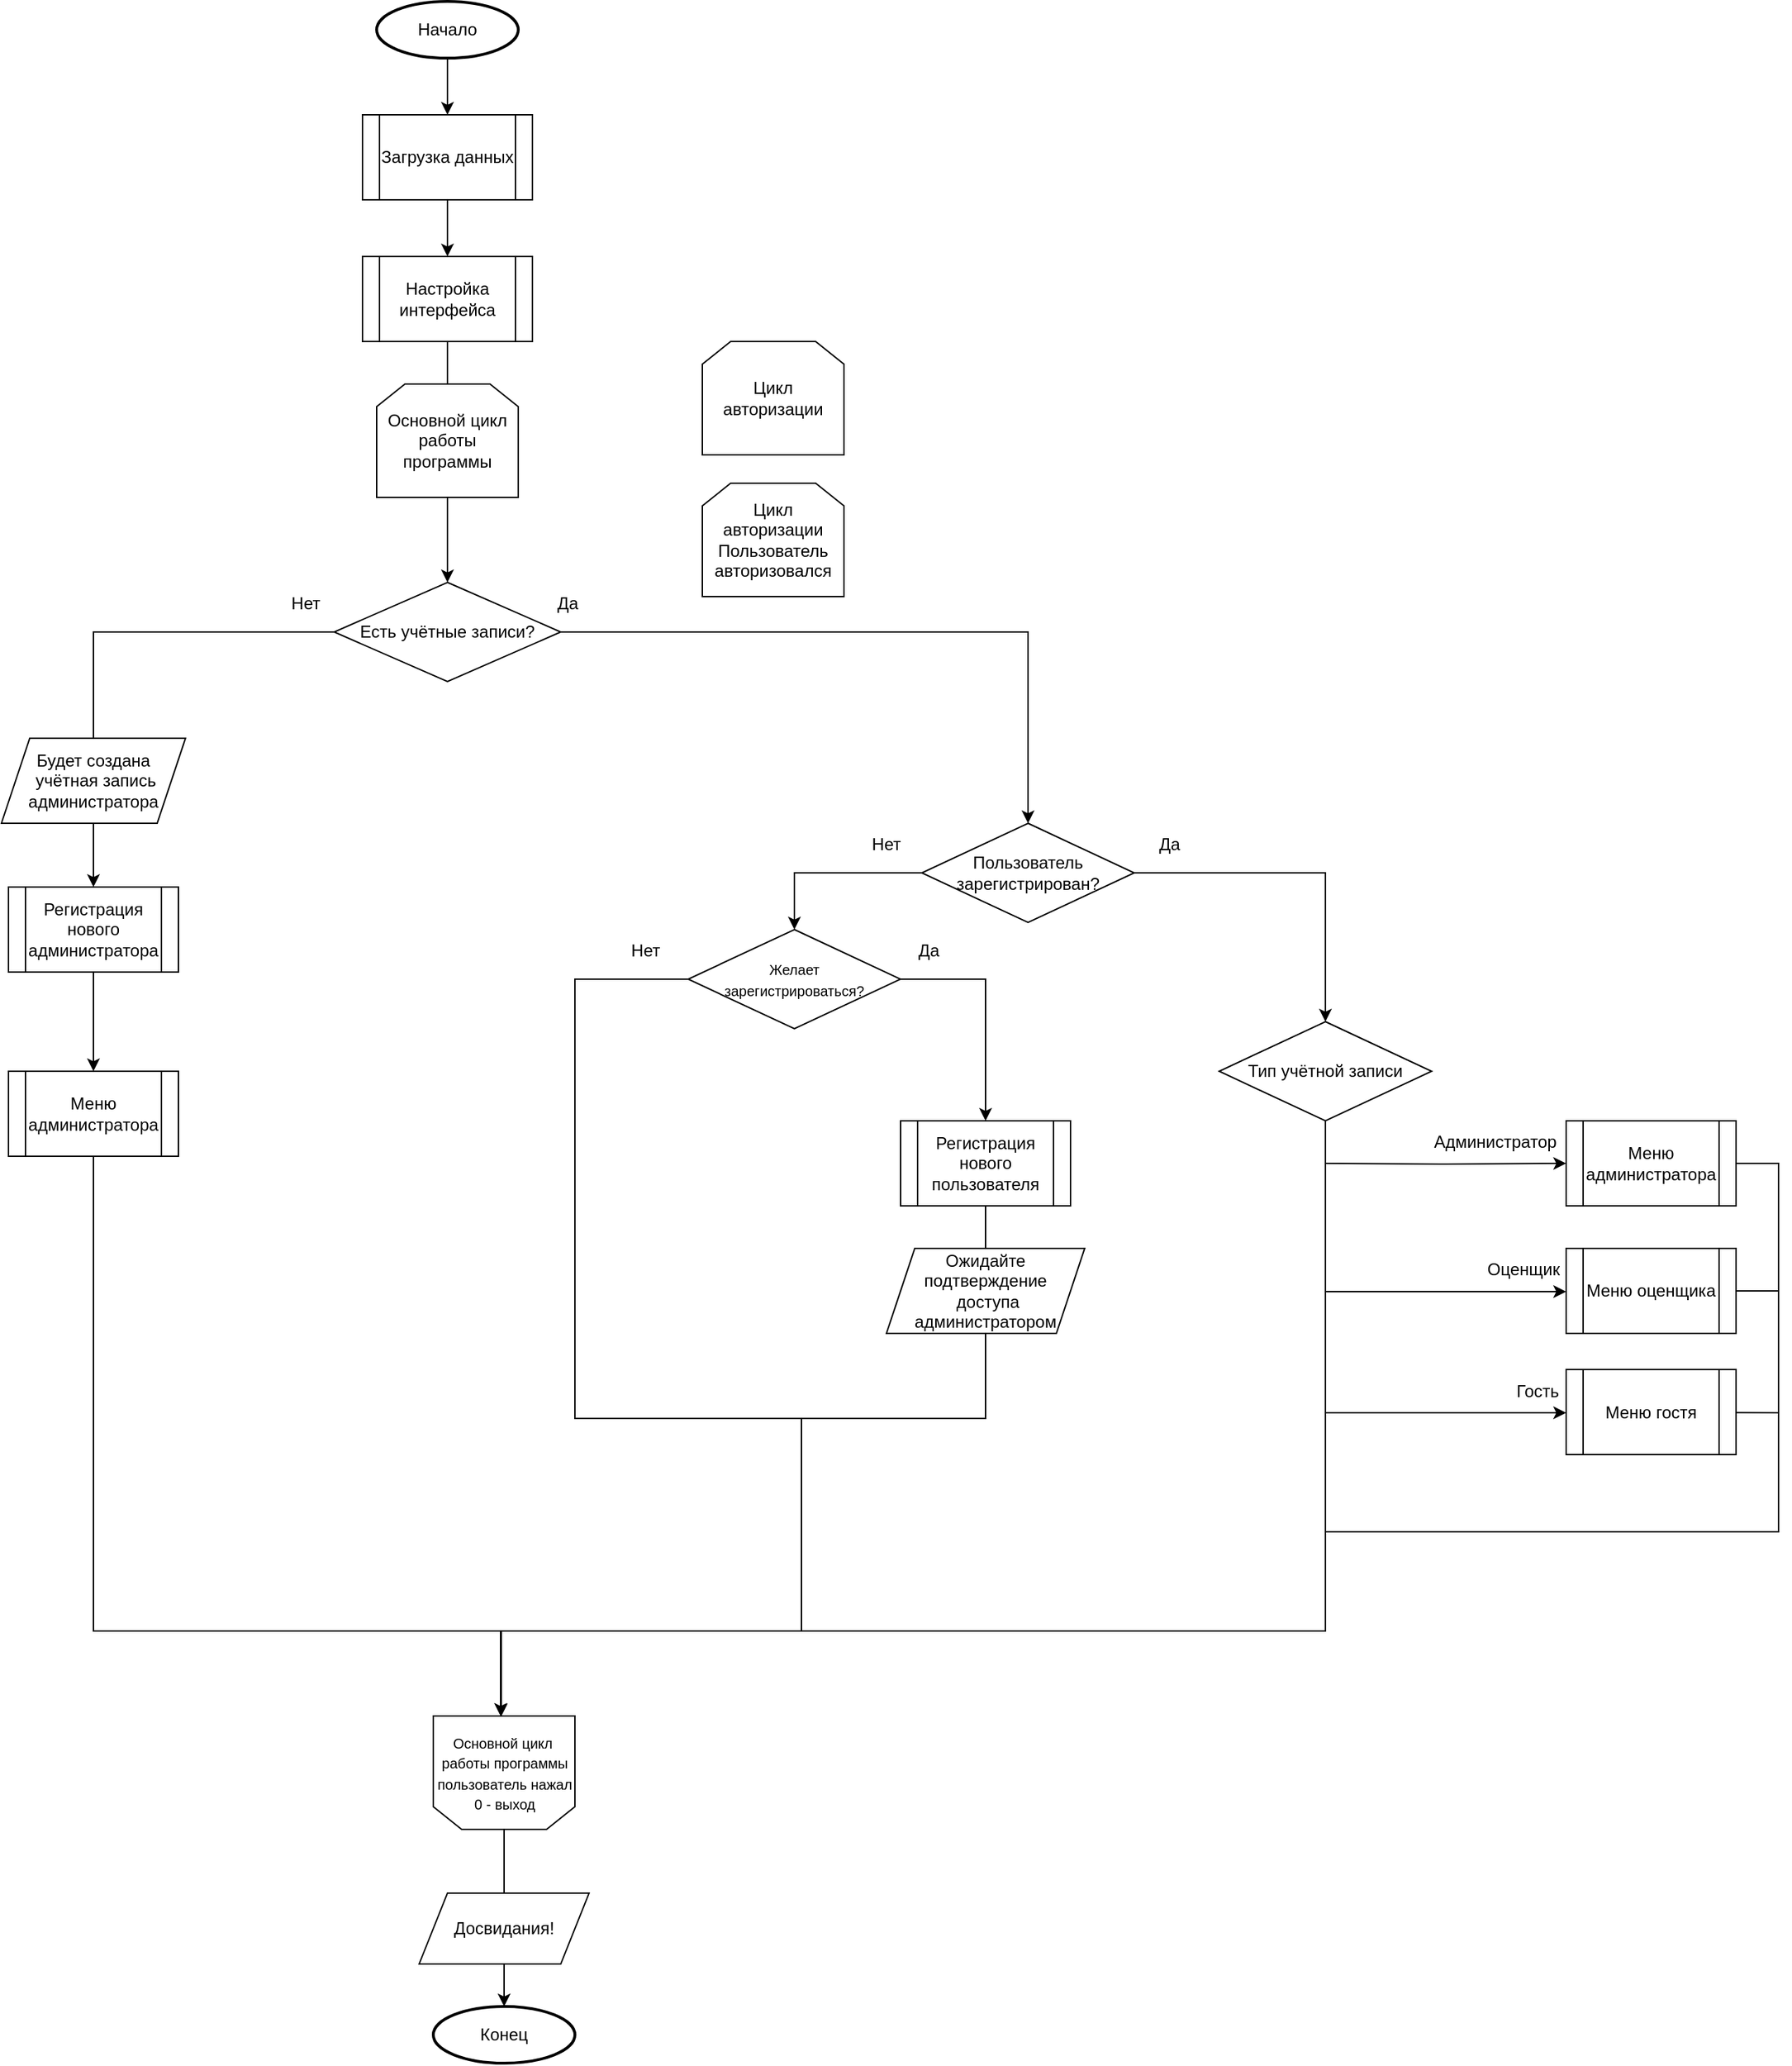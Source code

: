 <mxfile version="25.0.2">
  <diagram name="Страница — 1" id="rLqsgvN2uaHJrymROM_K">
    <mxGraphModel dx="2442" dy="2346" grid="1" gridSize="10" guides="1" tooltips="1" connect="1" arrows="1" fold="1" page="1" pageScale="1" pageWidth="827" pageHeight="1169" math="0" shadow="0">
      <root>
        <mxCell id="0" />
        <mxCell id="1" parent="0" />
        <mxCell id="KRjHqMKGUdnukUp_X4yP-3" style="edgeStyle=orthogonalEdgeStyle;rounded=0;orthogonalLoop=1;jettySize=auto;html=1;" parent="1" source="KRjHqMKGUdnukUp_X4yP-1" target="KRjHqMKGUdnukUp_X4yP-2" edge="1">
          <mxGeometry relative="1" as="geometry" />
        </mxCell>
        <mxCell id="KRjHqMKGUdnukUp_X4yP-1" value="Начало" style="strokeWidth=2;html=1;shape=mxgraph.flowchart.start_1;whiteSpace=wrap;" parent="1" vertex="1">
          <mxGeometry x="-180" y="-320" width="100" height="40" as="geometry" />
        </mxCell>
        <mxCell id="KRjHqMKGUdnukUp_X4yP-5" style="edgeStyle=orthogonalEdgeStyle;rounded=0;orthogonalLoop=1;jettySize=auto;html=1;" parent="1" source="KRjHqMKGUdnukUp_X4yP-2" target="KRjHqMKGUdnukUp_X4yP-4" edge="1">
          <mxGeometry relative="1" as="geometry" />
        </mxCell>
        <mxCell id="KRjHqMKGUdnukUp_X4yP-2" value="Загрузка данных" style="shape=process;whiteSpace=wrap;html=1;backgroundOutline=1;" parent="1" vertex="1">
          <mxGeometry x="-190" y="-240" width="120" height="60" as="geometry" />
        </mxCell>
        <mxCell id="KRjHqMKGUdnukUp_X4yP-8" style="edgeStyle=orthogonalEdgeStyle;rounded=0;orthogonalLoop=1;jettySize=auto;html=1;exitX=1;exitY=0.5;exitDx=0;exitDy=0;" parent="1" source="x1a0w9kKRM3LNJe3z9QL-3" target="KRjHqMKGUdnukUp_X4yP-7" edge="1">
          <mxGeometry relative="1" as="geometry" />
        </mxCell>
        <mxCell id="KRjHqMKGUdnukUp_X4yP-4" value="Настройка интерфейса" style="shape=process;whiteSpace=wrap;html=1;backgroundOutline=1;" parent="1" vertex="1">
          <mxGeometry x="-190" y="-140" width="120" height="60" as="geometry" />
        </mxCell>
        <mxCell id="KRjHqMKGUdnukUp_X4yP-17" style="edgeStyle=orthogonalEdgeStyle;rounded=0;orthogonalLoop=1;jettySize=auto;html=1;" parent="1" target="KRjHqMKGUdnukUp_X4yP-13" edge="1">
          <mxGeometry relative="1" as="geometry">
            <mxPoint x="490" y="500" as="sourcePoint" />
          </mxGeometry>
        </mxCell>
        <mxCell id="KRjHqMKGUdnukUp_X4yP-7" value="Тип учётной записи" style="rhombus;whiteSpace=wrap;html=1;" parent="1" vertex="1">
          <mxGeometry x="415" y="400" width="150" height="70" as="geometry" />
        </mxCell>
        <mxCell id="KRjHqMKGUdnukUp_X4yP-18" style="edgeStyle=orthogonalEdgeStyle;rounded=0;orthogonalLoop=1;jettySize=auto;html=1;" parent="1" target="KRjHqMKGUdnukUp_X4yP-14" edge="1">
          <mxGeometry relative="1" as="geometry">
            <mxPoint x="490" y="590.5" as="sourcePoint" />
            <Array as="points">
              <mxPoint x="540" y="590.5" />
              <mxPoint x="540" y="590.5" />
            </Array>
          </mxGeometry>
        </mxCell>
        <mxCell id="KRjHqMKGUdnukUp_X4yP-19" style="edgeStyle=orthogonalEdgeStyle;rounded=0;orthogonalLoop=1;jettySize=auto;html=1;" parent="1" target="KRjHqMKGUdnukUp_X4yP-16" edge="1">
          <mxGeometry relative="1" as="geometry">
            <mxPoint x="490" y="705.5" as="sourcePoint" />
            <Array as="points">
              <mxPoint x="490" y="676" />
            </Array>
          </mxGeometry>
        </mxCell>
        <mxCell id="x1a0w9kKRM3LNJe3z9QL-34" style="edgeStyle=orthogonalEdgeStyle;rounded=0;orthogonalLoop=1;jettySize=auto;html=1;endArrow=none;endFill=0;exitX=0.5;exitY=1;exitDx=0;exitDy=0;" parent="1" source="KRjHqMKGUdnukUp_X4yP-7" edge="1">
          <mxGeometry relative="1" as="geometry">
            <mxPoint x="490" y="780" as="targetPoint" />
            <mxPoint x="490" y="700" as="sourcePoint" />
          </mxGeometry>
        </mxCell>
        <mxCell id="KRjHqMKGUdnukUp_X4yP-30" style="edgeStyle=orthogonalEdgeStyle;rounded=0;orthogonalLoop=1;jettySize=auto;html=1;" parent="1" source="KRjHqMKGUdnukUp_X4yP-13" edge="1">
          <mxGeometry relative="1" as="geometry">
            <Array as="points">
              <mxPoint x="810" y="500" />
              <mxPoint x="810" y="760" />
              <mxPoint x="490" y="760" />
              <mxPoint x="490" y="830" />
              <mxPoint x="-92" y="830" />
            </Array>
            <mxPoint x="-92" y="890.258" as="targetPoint" />
          </mxGeometry>
        </mxCell>
        <mxCell id="KRjHqMKGUdnukUp_X4yP-13" value="Меню администратора" style="shape=process;whiteSpace=wrap;html=1;backgroundOutline=1;" parent="1" vertex="1">
          <mxGeometry x="660" y="470" width="120" height="60" as="geometry" />
        </mxCell>
        <mxCell id="KRjHqMKGUdnukUp_X4yP-31" style="edgeStyle=orthogonalEdgeStyle;rounded=0;orthogonalLoop=1;jettySize=auto;html=1;endArrow=none;endFill=0;" parent="1" source="KRjHqMKGUdnukUp_X4yP-14" edge="1">
          <mxGeometry relative="1" as="geometry">
            <Array as="points">
              <mxPoint x="810" y="590" />
              <mxPoint x="810" y="760" />
              <mxPoint x="490" y="760" />
              <mxPoint x="490" y="830" />
              <mxPoint x="-92" y="830" />
            </Array>
            <mxPoint x="-92" y="890.258" as="targetPoint" />
          </mxGeometry>
        </mxCell>
        <mxCell id="KRjHqMKGUdnukUp_X4yP-14" value="Меню оценщика" style="shape=process;whiteSpace=wrap;html=1;backgroundOutline=1;" parent="1" vertex="1">
          <mxGeometry x="660" y="560" width="120" height="60" as="geometry" />
        </mxCell>
        <mxCell id="KRjHqMKGUdnukUp_X4yP-16" value="Меню гостя" style="shape=process;whiteSpace=wrap;html=1;backgroundOutline=1;" parent="1" vertex="1">
          <mxGeometry x="660" y="645.5" width="120" height="60" as="geometry" />
        </mxCell>
        <mxCell id="KRjHqMKGUdnukUp_X4yP-20" value="Администратор" style="text;html=1;align=center;verticalAlign=middle;whiteSpace=wrap;rounded=0;" parent="1" vertex="1">
          <mxGeometry x="580" y="470" width="60" height="30" as="geometry" />
        </mxCell>
        <mxCell id="KRjHqMKGUdnukUp_X4yP-21" value="Оценщик" style="text;html=1;align=center;verticalAlign=middle;whiteSpace=wrap;rounded=0;" parent="1" vertex="1">
          <mxGeometry x="600" y="560" width="60" height="30" as="geometry" />
        </mxCell>
        <mxCell id="KRjHqMKGUdnukUp_X4yP-22" value="Гость" style="text;html=1;align=center;verticalAlign=middle;whiteSpace=wrap;rounded=0;" parent="1" vertex="1">
          <mxGeometry x="610" y="645.5" width="60" height="30" as="geometry" />
        </mxCell>
        <mxCell id="KRjHqMKGUdnukUp_X4yP-37" style="edgeStyle=orthogonalEdgeStyle;rounded=0;orthogonalLoop=1;jettySize=auto;html=1;" parent="1" target="KRjHqMKGUdnukUp_X4yP-36" edge="1">
          <mxGeometry relative="1" as="geometry">
            <Array as="points">
              <mxPoint x="67.5" y="930" />
            </Array>
            <mxPoint x="-15.0" y="930" as="sourcePoint" />
          </mxGeometry>
        </mxCell>
        <mxCell id="KRjHqMKGUdnukUp_X4yP-40" style="edgeStyle=orthogonalEdgeStyle;rounded=0;orthogonalLoop=1;jettySize=auto;html=1;" parent="1" source="KRjHqMKGUdnukUp_X4yP-45" target="KRjHqMKGUdnukUp_X4yP-39" edge="1">
          <mxGeometry relative="1" as="geometry">
            <Array as="points">
              <mxPoint x="-90" y="970" />
            </Array>
          </mxGeometry>
        </mxCell>
        <mxCell id="KRjHqMKGUdnukUp_X4yP-39" value="Конец" style="strokeWidth=2;html=1;shape=mxgraph.flowchart.start_1;whiteSpace=wrap;" parent="1" vertex="1">
          <mxGeometry x="-140" y="1095" width="100" height="40" as="geometry" />
        </mxCell>
        <mxCell id="KRjHqMKGUdnukUp_X4yP-45" value="Досвидания!" style="shape=parallelogram;perimeter=parallelogramPerimeter;whiteSpace=wrap;html=1;fixedSize=1;" parent="1" vertex="1">
          <mxGeometry x="-150" y="1015" width="120" height="50" as="geometry" />
        </mxCell>
        <mxCell id="x1a0w9kKRM3LNJe3z9QL-4" value="" style="edgeStyle=orthogonalEdgeStyle;rounded=0;orthogonalLoop=1;jettySize=auto;html=1;" parent="1" source="KRjHqMKGUdnukUp_X4yP-4" target="x1a0w9kKRM3LNJe3z9QL-22" edge="1">
          <mxGeometry relative="1" as="geometry">
            <mxPoint x="280" y="230" as="sourcePoint" />
            <mxPoint x="280" y="400" as="targetPoint" />
          </mxGeometry>
        </mxCell>
        <mxCell id="x1a0w9kKRM3LNJe3z9QL-10" style="edgeStyle=orthogonalEdgeStyle;rounded=0;orthogonalLoop=1;jettySize=auto;html=1;" parent="1" source="x1a0w9kKRM3LNJe3z9QL-3" target="x1a0w9kKRM3LNJe3z9QL-7" edge="1">
          <mxGeometry relative="1" as="geometry" />
        </mxCell>
        <mxCell id="x1a0w9kKRM3LNJe3z9QL-3" value="Пользователь зарегистрирован?" style="rhombus;whiteSpace=wrap;html=1;" parent="1" vertex="1">
          <mxGeometry x="205" y="260" width="150" height="70" as="geometry" />
        </mxCell>
        <mxCell id="x1a0w9kKRM3LNJe3z9QL-5" value="Да" style="text;html=1;align=center;verticalAlign=middle;whiteSpace=wrap;rounded=0;" parent="1" vertex="1">
          <mxGeometry x="350" y="260" width="60" height="30" as="geometry" />
        </mxCell>
        <mxCell id="x1a0w9kKRM3LNJe3z9QL-6" value="Нет" style="text;html=1;align=center;verticalAlign=middle;whiteSpace=wrap;rounded=0;" parent="1" vertex="1">
          <mxGeometry x="150" y="260" width="60" height="30" as="geometry" />
        </mxCell>
        <mxCell id="x1a0w9kKRM3LNJe3z9QL-14" style="edgeStyle=orthogonalEdgeStyle;rounded=0;orthogonalLoop=1;jettySize=auto;html=1;" parent="1" source="x1a0w9kKRM3LNJe3z9QL-7" target="x1a0w9kKRM3LNJe3z9QL-13" edge="1">
          <mxGeometry relative="1" as="geometry">
            <Array as="points">
              <mxPoint x="250" y="370" />
            </Array>
          </mxGeometry>
        </mxCell>
        <mxCell id="x1a0w9kKRM3LNJe3z9QL-33" style="edgeStyle=orthogonalEdgeStyle;rounded=0;orthogonalLoop=1;jettySize=auto;html=1;endArrow=none;endFill=0;" parent="1" source="x1a0w9kKRM3LNJe3z9QL-7" edge="1">
          <mxGeometry relative="1" as="geometry">
            <mxPoint x="120" y="830" as="targetPoint" />
            <Array as="points">
              <mxPoint x="-40" y="370" />
              <mxPoint x="-40" y="680" />
              <mxPoint x="120" y="680" />
            </Array>
          </mxGeometry>
        </mxCell>
        <mxCell id="x1a0w9kKRM3LNJe3z9QL-7" value="&lt;span style=&quot;font-size: 10px;&quot;&gt;Желает&lt;/span&gt;&lt;br&gt;&lt;div&gt;&lt;font style=&quot;font-size: 10px;&quot;&gt;зарегистрироваться?&lt;/font&gt;&lt;/div&gt;" style="rhombus;whiteSpace=wrap;html=1;" parent="1" vertex="1">
          <mxGeometry x="40" y="335" width="150" height="70" as="geometry" />
        </mxCell>
        <mxCell id="x1a0w9kKRM3LNJe3z9QL-11" value="Да" style="text;html=1;align=center;verticalAlign=middle;whiteSpace=wrap;rounded=0;" parent="1" vertex="1">
          <mxGeometry x="180" y="335" width="60" height="30" as="geometry" />
        </mxCell>
        <mxCell id="x1a0w9kKRM3LNJe3z9QL-12" value="Нет" style="text;html=1;align=center;verticalAlign=middle;whiteSpace=wrap;rounded=0;" parent="1" vertex="1">
          <mxGeometry x="-20" y="335" width="60" height="30" as="geometry" />
        </mxCell>
        <mxCell id="x1a0w9kKRM3LNJe3z9QL-17" style="edgeStyle=orthogonalEdgeStyle;rounded=0;orthogonalLoop=1;jettySize=auto;html=1;endArrow=none;endFill=0;" parent="1" source="x1a0w9kKRM3LNJe3z9QL-13" edge="1">
          <mxGeometry relative="1" as="geometry">
            <mxPoint x="120.0" y="760" as="targetPoint" />
            <Array as="points">
              <mxPoint x="250" y="680" />
              <mxPoint x="120" y="680" />
            </Array>
          </mxGeometry>
        </mxCell>
        <mxCell id="x1a0w9kKRM3LNJe3z9QL-13" value="Регистрация нового пользователя" style="shape=process;whiteSpace=wrap;html=1;backgroundOutline=1;" parent="1" vertex="1">
          <mxGeometry x="190" y="470" width="120" height="60" as="geometry" />
        </mxCell>
        <mxCell id="x1a0w9kKRM3LNJe3z9QL-19" value="Ожидайте подтверждение&lt;div&gt;&amp;nbsp;доступа администратором&lt;/div&gt;" style="shape=parallelogram;perimeter=parallelogramPerimeter;whiteSpace=wrap;html=1;fixedSize=1;" parent="1" vertex="1">
          <mxGeometry x="180" y="560" width="140" height="60" as="geometry" />
        </mxCell>
        <mxCell id="x1a0w9kKRM3LNJe3z9QL-23" style="edgeStyle=orthogonalEdgeStyle;rounded=0;orthogonalLoop=1;jettySize=auto;html=1;" parent="1" source="x1a0w9kKRM3LNJe3z9QL-22" target="x1a0w9kKRM3LNJe3z9QL-3" edge="1">
          <mxGeometry relative="1" as="geometry" />
        </mxCell>
        <mxCell id="x1a0w9kKRM3LNJe3z9QL-26" style="edgeStyle=orthogonalEdgeStyle;rounded=0;orthogonalLoop=1;jettySize=auto;html=1;" parent="1" source="x1a0w9kKRM3LNJe3z9QL-22" target="x1a0w9kKRM3LNJe3z9QL-25" edge="1">
          <mxGeometry relative="1" as="geometry" />
        </mxCell>
        <mxCell id="x1a0w9kKRM3LNJe3z9QL-22" value="Есть учётные записи?" style="rhombus;whiteSpace=wrap;html=1;" parent="1" vertex="1">
          <mxGeometry x="-210" y="90" width="160" height="70" as="geometry" />
        </mxCell>
        <mxCell id="x1a0w9kKRM3LNJe3z9QL-24" value="Да" style="text;html=1;align=center;verticalAlign=middle;whiteSpace=wrap;rounded=0;" parent="1" vertex="1">
          <mxGeometry x="-75" y="90" width="60" height="30" as="geometry" />
        </mxCell>
        <mxCell id="x1a0w9kKRM3LNJe3z9QL-30" style="edgeStyle=orthogonalEdgeStyle;rounded=0;orthogonalLoop=1;jettySize=auto;html=1;" parent="1" source="x1a0w9kKRM3LNJe3z9QL-25" target="x1a0w9kKRM3LNJe3z9QL-29" edge="1">
          <mxGeometry relative="1" as="geometry" />
        </mxCell>
        <mxCell id="x1a0w9kKRM3LNJe3z9QL-25" value="Регистрация&lt;div&gt;нового администратора&lt;/div&gt;" style="shape=process;whiteSpace=wrap;html=1;backgroundOutline=1;" parent="1" vertex="1">
          <mxGeometry x="-440" y="305" width="120" height="60" as="geometry" />
        </mxCell>
        <mxCell id="x1a0w9kKRM3LNJe3z9QL-27" value="Нет" style="text;html=1;align=center;verticalAlign=middle;whiteSpace=wrap;rounded=0;" parent="1" vertex="1">
          <mxGeometry x="-260" y="90" width="60" height="30" as="geometry" />
        </mxCell>
        <mxCell id="x1a0w9kKRM3LNJe3z9QL-28" value="Будет создана&lt;div&gt;&amp;nbsp;учётная запись администратора&lt;/div&gt;" style="shape=parallelogram;perimeter=parallelogramPerimeter;whiteSpace=wrap;html=1;fixedSize=1;" parent="1" vertex="1">
          <mxGeometry x="-445" y="200" width="130" height="60" as="geometry" />
        </mxCell>
        <mxCell id="x1a0w9kKRM3LNJe3z9QL-31" style="edgeStyle=orthogonalEdgeStyle;rounded=0;orthogonalLoop=1;jettySize=auto;html=1;entryX=0.5;entryY=0;entryDx=0;entryDy=0;" parent="1" source="x1a0w9kKRM3LNJe3z9QL-29" edge="1">
          <mxGeometry relative="1" as="geometry">
            <mxPoint x="-92.5" y="890" as="targetPoint" />
            <Array as="points">
              <mxPoint x="-380" y="830" />
              <mxPoint x="-92" y="830" />
            </Array>
          </mxGeometry>
        </mxCell>
        <mxCell id="x1a0w9kKRM3LNJe3z9QL-29" value="Меню администратора" style="shape=process;whiteSpace=wrap;html=1;backgroundOutline=1;" parent="1" vertex="1">
          <mxGeometry x="-440" y="435" width="120" height="60" as="geometry" />
        </mxCell>
        <mxCell id="x1a0w9kKRM3LNJe3z9QL-32" value="" style="endArrow=none;html=1;rounded=0;" parent="1" edge="1" source="KRjHqMKGUdnukUp_X4yP-16">
          <mxGeometry width="50" height="50" relative="1" as="geometry">
            <mxPoint x="730" y="704.73" as="sourcePoint" />
            <mxPoint x="810" y="676" as="targetPoint" />
          </mxGeometry>
        </mxCell>
        <mxCell id="Ock7JdMxrmXLnUkCCbPe-1" value="Цикл авторизации" style="shape=loopLimit;whiteSpace=wrap;html=1;" vertex="1" parent="1">
          <mxGeometry x="50" y="-80" width="100" height="80" as="geometry" />
        </mxCell>
        <mxCell id="Ock7JdMxrmXLnUkCCbPe-2" value="Основной цикл работы программы" style="shape=loopLimit;whiteSpace=wrap;html=1;" vertex="1" parent="1">
          <mxGeometry x="-180" y="-50" width="100" height="80" as="geometry" />
        </mxCell>
        <mxCell id="Ock7JdMxrmXLnUkCCbPe-4" value="Цикл авторизации&lt;div&gt;Пользователь авторизовался&lt;/div&gt;" style="shape=loopLimit;whiteSpace=wrap;html=1;" vertex="1" parent="1">
          <mxGeometry x="50" y="20" width="100" height="80" as="geometry" />
        </mxCell>
        <mxCell id="Ock7JdMxrmXLnUkCCbPe-3" value="" style="shape=loopLimit;whiteSpace=wrap;html=1;rotation=-180;" vertex="1" parent="1">
          <mxGeometry x="-140" y="890" width="100" height="80" as="geometry" />
        </mxCell>
        <mxCell id="Ock7JdMxrmXLnUkCCbPe-5" value="&lt;font style=&quot;font-size: 10px;&quot;&gt;&lt;span style=&quot;text-wrap: wrap;&quot;&gt;Основной&amp;nbsp;&lt;/span&gt;&lt;span style=&quot;text-wrap: wrap; background-color: initial;&quot;&gt;цикл&amp;nbsp;&lt;/span&gt;&lt;/font&gt;&lt;div&gt;&lt;div&gt;&lt;span style=&quot;text-wrap: wrap;&quot;&gt;&lt;font style=&quot;font-size: 10px;&quot;&gt;работы программы&lt;/font&gt;&lt;/span&gt;&lt;/div&gt;&lt;div&gt;&lt;font style=&quot;font-size: 10px;&quot;&gt;&lt;span style=&quot;text-wrap: wrap;&quot;&gt;&amp;nbsp;&lt;/span&gt;&lt;span style=&quot;text-wrap: wrap; background-color: initial;&quot;&gt;пользователь&amp;nbsp;&lt;/span&gt;&lt;span style=&quot;background-color: initial; text-wrap: wrap;&quot;&gt;нажал&amp;nbsp;&lt;/span&gt;&lt;/font&gt;&lt;/div&gt;&lt;div&gt;&lt;span style=&quot;background-color: initial; text-wrap: wrap;&quot;&gt;&lt;font style=&quot;font-size: 10px;&quot;&gt;0 - выход&lt;/font&gt;&lt;/span&gt;&lt;/div&gt;&lt;/div&gt;" style="text;html=1;align=center;verticalAlign=middle;resizable=0;points=[];autosize=1;strokeColor=none;fillColor=none;" vertex="1" parent="1">
          <mxGeometry x="-150" y="895" width="120" height="70" as="geometry" />
        </mxCell>
      </root>
    </mxGraphModel>
  </diagram>
</mxfile>
